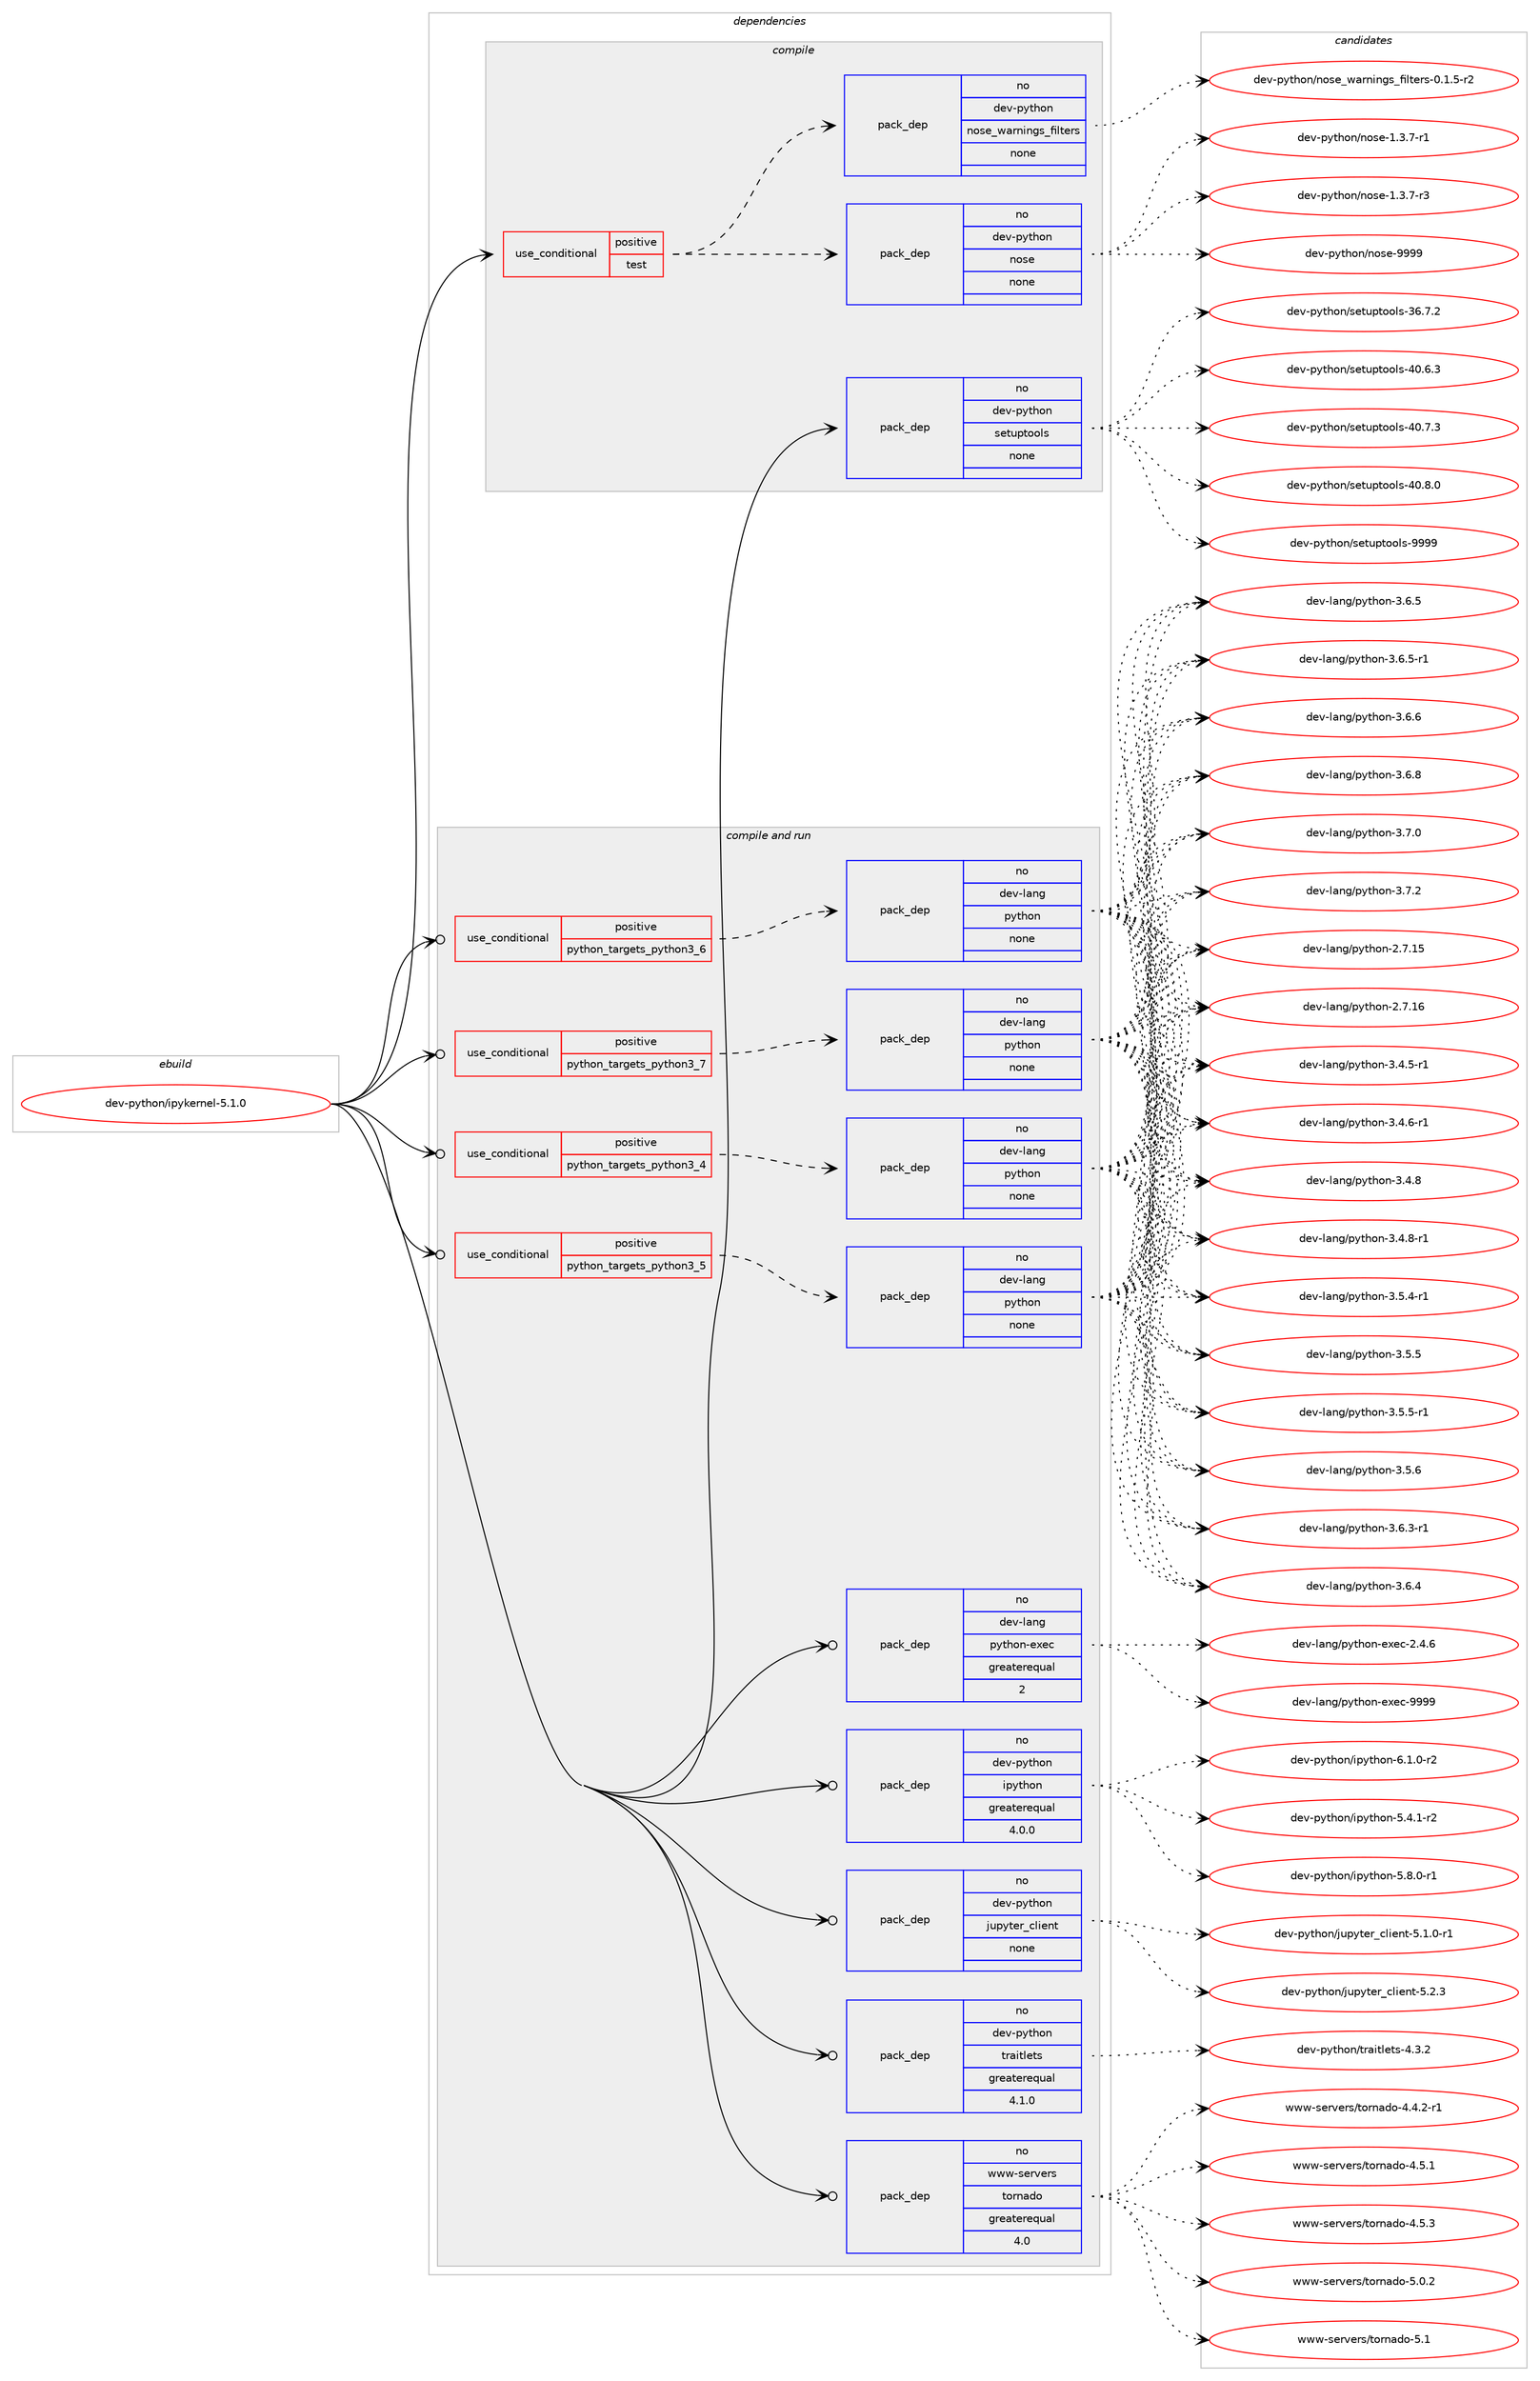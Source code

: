 digraph prolog {

# *************
# Graph options
# *************

newrank=true;
concentrate=true;
compound=true;
graph [rankdir=LR,fontname=Helvetica,fontsize=10,ranksep=1.5];#, ranksep=2.5, nodesep=0.2];
edge  [arrowhead=vee];
node  [fontname=Helvetica,fontsize=10];

# **********
# The ebuild
# **********

subgraph cluster_leftcol {
color=gray;
rank=same;
label=<<i>ebuild</i>>;
id [label="dev-python/ipykernel-5.1.0", color=red, width=4, href="../dev-python/ipykernel-5.1.0.svg"];
}

# ****************
# The dependencies
# ****************

subgraph cluster_midcol {
color=gray;
label=<<i>dependencies</i>>;
subgraph cluster_compile {
fillcolor="#eeeeee";
style=filled;
label=<<i>compile</i>>;
subgraph cond375912 {
dependency1414160 [label=<<TABLE BORDER="0" CELLBORDER="1" CELLSPACING="0" CELLPADDING="4"><TR><TD ROWSPAN="3" CELLPADDING="10">use_conditional</TD></TR><TR><TD>positive</TD></TR><TR><TD>test</TD></TR></TABLE>>, shape=none, color=red];
subgraph pack1014979 {
dependency1414161 [label=<<TABLE BORDER="0" CELLBORDER="1" CELLSPACING="0" CELLPADDING="4" WIDTH="220"><TR><TD ROWSPAN="6" CELLPADDING="30">pack_dep</TD></TR><TR><TD WIDTH="110">no</TD></TR><TR><TD>dev-python</TD></TR><TR><TD>nose</TD></TR><TR><TD>none</TD></TR><TR><TD></TD></TR></TABLE>>, shape=none, color=blue];
}
dependency1414160:e -> dependency1414161:w [weight=20,style="dashed",arrowhead="vee"];
subgraph pack1014980 {
dependency1414162 [label=<<TABLE BORDER="0" CELLBORDER="1" CELLSPACING="0" CELLPADDING="4" WIDTH="220"><TR><TD ROWSPAN="6" CELLPADDING="30">pack_dep</TD></TR><TR><TD WIDTH="110">no</TD></TR><TR><TD>dev-python</TD></TR><TR><TD>nose_warnings_filters</TD></TR><TR><TD>none</TD></TR><TR><TD></TD></TR></TABLE>>, shape=none, color=blue];
}
dependency1414160:e -> dependency1414162:w [weight=20,style="dashed",arrowhead="vee"];
}
id:e -> dependency1414160:w [weight=20,style="solid",arrowhead="vee"];
subgraph pack1014981 {
dependency1414163 [label=<<TABLE BORDER="0" CELLBORDER="1" CELLSPACING="0" CELLPADDING="4" WIDTH="220"><TR><TD ROWSPAN="6" CELLPADDING="30">pack_dep</TD></TR><TR><TD WIDTH="110">no</TD></TR><TR><TD>dev-python</TD></TR><TR><TD>setuptools</TD></TR><TR><TD>none</TD></TR><TR><TD></TD></TR></TABLE>>, shape=none, color=blue];
}
id:e -> dependency1414163:w [weight=20,style="solid",arrowhead="vee"];
}
subgraph cluster_compileandrun {
fillcolor="#eeeeee";
style=filled;
label=<<i>compile and run</i>>;
subgraph cond375913 {
dependency1414164 [label=<<TABLE BORDER="0" CELLBORDER="1" CELLSPACING="0" CELLPADDING="4"><TR><TD ROWSPAN="3" CELLPADDING="10">use_conditional</TD></TR><TR><TD>positive</TD></TR><TR><TD>python_targets_python3_4</TD></TR></TABLE>>, shape=none, color=red];
subgraph pack1014982 {
dependency1414165 [label=<<TABLE BORDER="0" CELLBORDER="1" CELLSPACING="0" CELLPADDING="4" WIDTH="220"><TR><TD ROWSPAN="6" CELLPADDING="30">pack_dep</TD></TR><TR><TD WIDTH="110">no</TD></TR><TR><TD>dev-lang</TD></TR><TR><TD>python</TD></TR><TR><TD>none</TD></TR><TR><TD></TD></TR></TABLE>>, shape=none, color=blue];
}
dependency1414164:e -> dependency1414165:w [weight=20,style="dashed",arrowhead="vee"];
}
id:e -> dependency1414164:w [weight=20,style="solid",arrowhead="odotvee"];
subgraph cond375914 {
dependency1414166 [label=<<TABLE BORDER="0" CELLBORDER="1" CELLSPACING="0" CELLPADDING="4"><TR><TD ROWSPAN="3" CELLPADDING="10">use_conditional</TD></TR><TR><TD>positive</TD></TR><TR><TD>python_targets_python3_5</TD></TR></TABLE>>, shape=none, color=red];
subgraph pack1014983 {
dependency1414167 [label=<<TABLE BORDER="0" CELLBORDER="1" CELLSPACING="0" CELLPADDING="4" WIDTH="220"><TR><TD ROWSPAN="6" CELLPADDING="30">pack_dep</TD></TR><TR><TD WIDTH="110">no</TD></TR><TR><TD>dev-lang</TD></TR><TR><TD>python</TD></TR><TR><TD>none</TD></TR><TR><TD></TD></TR></TABLE>>, shape=none, color=blue];
}
dependency1414166:e -> dependency1414167:w [weight=20,style="dashed",arrowhead="vee"];
}
id:e -> dependency1414166:w [weight=20,style="solid",arrowhead="odotvee"];
subgraph cond375915 {
dependency1414168 [label=<<TABLE BORDER="0" CELLBORDER="1" CELLSPACING="0" CELLPADDING="4"><TR><TD ROWSPAN="3" CELLPADDING="10">use_conditional</TD></TR><TR><TD>positive</TD></TR><TR><TD>python_targets_python3_6</TD></TR></TABLE>>, shape=none, color=red];
subgraph pack1014984 {
dependency1414169 [label=<<TABLE BORDER="0" CELLBORDER="1" CELLSPACING="0" CELLPADDING="4" WIDTH="220"><TR><TD ROWSPAN="6" CELLPADDING="30">pack_dep</TD></TR><TR><TD WIDTH="110">no</TD></TR><TR><TD>dev-lang</TD></TR><TR><TD>python</TD></TR><TR><TD>none</TD></TR><TR><TD></TD></TR></TABLE>>, shape=none, color=blue];
}
dependency1414168:e -> dependency1414169:w [weight=20,style="dashed",arrowhead="vee"];
}
id:e -> dependency1414168:w [weight=20,style="solid",arrowhead="odotvee"];
subgraph cond375916 {
dependency1414170 [label=<<TABLE BORDER="0" CELLBORDER="1" CELLSPACING="0" CELLPADDING="4"><TR><TD ROWSPAN="3" CELLPADDING="10">use_conditional</TD></TR><TR><TD>positive</TD></TR><TR><TD>python_targets_python3_7</TD></TR></TABLE>>, shape=none, color=red];
subgraph pack1014985 {
dependency1414171 [label=<<TABLE BORDER="0" CELLBORDER="1" CELLSPACING="0" CELLPADDING="4" WIDTH="220"><TR><TD ROWSPAN="6" CELLPADDING="30">pack_dep</TD></TR><TR><TD WIDTH="110">no</TD></TR><TR><TD>dev-lang</TD></TR><TR><TD>python</TD></TR><TR><TD>none</TD></TR><TR><TD></TD></TR></TABLE>>, shape=none, color=blue];
}
dependency1414170:e -> dependency1414171:w [weight=20,style="dashed",arrowhead="vee"];
}
id:e -> dependency1414170:w [weight=20,style="solid",arrowhead="odotvee"];
subgraph pack1014986 {
dependency1414172 [label=<<TABLE BORDER="0" CELLBORDER="1" CELLSPACING="0" CELLPADDING="4" WIDTH="220"><TR><TD ROWSPAN="6" CELLPADDING="30">pack_dep</TD></TR><TR><TD WIDTH="110">no</TD></TR><TR><TD>dev-lang</TD></TR><TR><TD>python-exec</TD></TR><TR><TD>greaterequal</TD></TR><TR><TD>2</TD></TR></TABLE>>, shape=none, color=blue];
}
id:e -> dependency1414172:w [weight=20,style="solid",arrowhead="odotvee"];
subgraph pack1014987 {
dependency1414173 [label=<<TABLE BORDER="0" CELLBORDER="1" CELLSPACING="0" CELLPADDING="4" WIDTH="220"><TR><TD ROWSPAN="6" CELLPADDING="30">pack_dep</TD></TR><TR><TD WIDTH="110">no</TD></TR><TR><TD>dev-python</TD></TR><TR><TD>ipython</TD></TR><TR><TD>greaterequal</TD></TR><TR><TD>4.0.0</TD></TR></TABLE>>, shape=none, color=blue];
}
id:e -> dependency1414173:w [weight=20,style="solid",arrowhead="odotvee"];
subgraph pack1014988 {
dependency1414174 [label=<<TABLE BORDER="0" CELLBORDER="1" CELLSPACING="0" CELLPADDING="4" WIDTH="220"><TR><TD ROWSPAN="6" CELLPADDING="30">pack_dep</TD></TR><TR><TD WIDTH="110">no</TD></TR><TR><TD>dev-python</TD></TR><TR><TD>jupyter_client</TD></TR><TR><TD>none</TD></TR><TR><TD></TD></TR></TABLE>>, shape=none, color=blue];
}
id:e -> dependency1414174:w [weight=20,style="solid",arrowhead="odotvee"];
subgraph pack1014989 {
dependency1414175 [label=<<TABLE BORDER="0" CELLBORDER="1" CELLSPACING="0" CELLPADDING="4" WIDTH="220"><TR><TD ROWSPAN="6" CELLPADDING="30">pack_dep</TD></TR><TR><TD WIDTH="110">no</TD></TR><TR><TD>dev-python</TD></TR><TR><TD>traitlets</TD></TR><TR><TD>greaterequal</TD></TR><TR><TD>4.1.0</TD></TR></TABLE>>, shape=none, color=blue];
}
id:e -> dependency1414175:w [weight=20,style="solid",arrowhead="odotvee"];
subgraph pack1014990 {
dependency1414176 [label=<<TABLE BORDER="0" CELLBORDER="1" CELLSPACING="0" CELLPADDING="4" WIDTH="220"><TR><TD ROWSPAN="6" CELLPADDING="30">pack_dep</TD></TR><TR><TD WIDTH="110">no</TD></TR><TR><TD>www-servers</TD></TR><TR><TD>tornado</TD></TR><TR><TD>greaterequal</TD></TR><TR><TD>4.0</TD></TR></TABLE>>, shape=none, color=blue];
}
id:e -> dependency1414176:w [weight=20,style="solid",arrowhead="odotvee"];
}
subgraph cluster_run {
fillcolor="#eeeeee";
style=filled;
label=<<i>run</i>>;
}
}

# **************
# The candidates
# **************

subgraph cluster_choices {
rank=same;
color=gray;
label=<<i>candidates</i>>;

subgraph choice1014979 {
color=black;
nodesep=1;
choice10010111845112121116104111110471101111151014549465146554511449 [label="dev-python/nose-1.3.7-r1", color=red, width=4,href="../dev-python/nose-1.3.7-r1.svg"];
choice10010111845112121116104111110471101111151014549465146554511451 [label="dev-python/nose-1.3.7-r3", color=red, width=4,href="../dev-python/nose-1.3.7-r3.svg"];
choice10010111845112121116104111110471101111151014557575757 [label="dev-python/nose-9999", color=red, width=4,href="../dev-python/nose-9999.svg"];
dependency1414161:e -> choice10010111845112121116104111110471101111151014549465146554511449:w [style=dotted,weight="100"];
dependency1414161:e -> choice10010111845112121116104111110471101111151014549465146554511451:w [style=dotted,weight="100"];
dependency1414161:e -> choice10010111845112121116104111110471101111151014557575757:w [style=dotted,weight="100"];
}
subgraph choice1014980 {
color=black;
nodesep=1;
choice10010111845112121116104111110471101111151019511997114110105110103115951021051081161011141154548464946534511450 [label="dev-python/nose_warnings_filters-0.1.5-r2", color=red, width=4,href="../dev-python/nose_warnings_filters-0.1.5-r2.svg"];
dependency1414162:e -> choice10010111845112121116104111110471101111151019511997114110105110103115951021051081161011141154548464946534511450:w [style=dotted,weight="100"];
}
subgraph choice1014981 {
color=black;
nodesep=1;
choice100101118451121211161041111104711510111611711211611111110811545515446554650 [label="dev-python/setuptools-36.7.2", color=red, width=4,href="../dev-python/setuptools-36.7.2.svg"];
choice100101118451121211161041111104711510111611711211611111110811545524846544651 [label="dev-python/setuptools-40.6.3", color=red, width=4,href="../dev-python/setuptools-40.6.3.svg"];
choice100101118451121211161041111104711510111611711211611111110811545524846554651 [label="dev-python/setuptools-40.7.3", color=red, width=4,href="../dev-python/setuptools-40.7.3.svg"];
choice100101118451121211161041111104711510111611711211611111110811545524846564648 [label="dev-python/setuptools-40.8.0", color=red, width=4,href="../dev-python/setuptools-40.8.0.svg"];
choice10010111845112121116104111110471151011161171121161111111081154557575757 [label="dev-python/setuptools-9999", color=red, width=4,href="../dev-python/setuptools-9999.svg"];
dependency1414163:e -> choice100101118451121211161041111104711510111611711211611111110811545515446554650:w [style=dotted,weight="100"];
dependency1414163:e -> choice100101118451121211161041111104711510111611711211611111110811545524846544651:w [style=dotted,weight="100"];
dependency1414163:e -> choice100101118451121211161041111104711510111611711211611111110811545524846554651:w [style=dotted,weight="100"];
dependency1414163:e -> choice100101118451121211161041111104711510111611711211611111110811545524846564648:w [style=dotted,weight="100"];
dependency1414163:e -> choice10010111845112121116104111110471151011161171121161111111081154557575757:w [style=dotted,weight="100"];
}
subgraph choice1014982 {
color=black;
nodesep=1;
choice10010111845108971101034711212111610411111045504655464953 [label="dev-lang/python-2.7.15", color=red, width=4,href="../dev-lang/python-2.7.15.svg"];
choice10010111845108971101034711212111610411111045504655464954 [label="dev-lang/python-2.7.16", color=red, width=4,href="../dev-lang/python-2.7.16.svg"];
choice1001011184510897110103471121211161041111104551465246534511449 [label="dev-lang/python-3.4.5-r1", color=red, width=4,href="../dev-lang/python-3.4.5-r1.svg"];
choice1001011184510897110103471121211161041111104551465246544511449 [label="dev-lang/python-3.4.6-r1", color=red, width=4,href="../dev-lang/python-3.4.6-r1.svg"];
choice100101118451089711010347112121116104111110455146524656 [label="dev-lang/python-3.4.8", color=red, width=4,href="../dev-lang/python-3.4.8.svg"];
choice1001011184510897110103471121211161041111104551465246564511449 [label="dev-lang/python-3.4.8-r1", color=red, width=4,href="../dev-lang/python-3.4.8-r1.svg"];
choice1001011184510897110103471121211161041111104551465346524511449 [label="dev-lang/python-3.5.4-r1", color=red, width=4,href="../dev-lang/python-3.5.4-r1.svg"];
choice100101118451089711010347112121116104111110455146534653 [label="dev-lang/python-3.5.5", color=red, width=4,href="../dev-lang/python-3.5.5.svg"];
choice1001011184510897110103471121211161041111104551465346534511449 [label="dev-lang/python-3.5.5-r1", color=red, width=4,href="../dev-lang/python-3.5.5-r1.svg"];
choice100101118451089711010347112121116104111110455146534654 [label="dev-lang/python-3.5.6", color=red, width=4,href="../dev-lang/python-3.5.6.svg"];
choice1001011184510897110103471121211161041111104551465446514511449 [label="dev-lang/python-3.6.3-r1", color=red, width=4,href="../dev-lang/python-3.6.3-r1.svg"];
choice100101118451089711010347112121116104111110455146544652 [label="dev-lang/python-3.6.4", color=red, width=4,href="../dev-lang/python-3.6.4.svg"];
choice100101118451089711010347112121116104111110455146544653 [label="dev-lang/python-3.6.5", color=red, width=4,href="../dev-lang/python-3.6.5.svg"];
choice1001011184510897110103471121211161041111104551465446534511449 [label="dev-lang/python-3.6.5-r1", color=red, width=4,href="../dev-lang/python-3.6.5-r1.svg"];
choice100101118451089711010347112121116104111110455146544654 [label="dev-lang/python-3.6.6", color=red, width=4,href="../dev-lang/python-3.6.6.svg"];
choice100101118451089711010347112121116104111110455146544656 [label="dev-lang/python-3.6.8", color=red, width=4,href="../dev-lang/python-3.6.8.svg"];
choice100101118451089711010347112121116104111110455146554648 [label="dev-lang/python-3.7.0", color=red, width=4,href="../dev-lang/python-3.7.0.svg"];
choice100101118451089711010347112121116104111110455146554650 [label="dev-lang/python-3.7.2", color=red, width=4,href="../dev-lang/python-3.7.2.svg"];
dependency1414165:e -> choice10010111845108971101034711212111610411111045504655464953:w [style=dotted,weight="100"];
dependency1414165:e -> choice10010111845108971101034711212111610411111045504655464954:w [style=dotted,weight="100"];
dependency1414165:e -> choice1001011184510897110103471121211161041111104551465246534511449:w [style=dotted,weight="100"];
dependency1414165:e -> choice1001011184510897110103471121211161041111104551465246544511449:w [style=dotted,weight="100"];
dependency1414165:e -> choice100101118451089711010347112121116104111110455146524656:w [style=dotted,weight="100"];
dependency1414165:e -> choice1001011184510897110103471121211161041111104551465246564511449:w [style=dotted,weight="100"];
dependency1414165:e -> choice1001011184510897110103471121211161041111104551465346524511449:w [style=dotted,weight="100"];
dependency1414165:e -> choice100101118451089711010347112121116104111110455146534653:w [style=dotted,weight="100"];
dependency1414165:e -> choice1001011184510897110103471121211161041111104551465346534511449:w [style=dotted,weight="100"];
dependency1414165:e -> choice100101118451089711010347112121116104111110455146534654:w [style=dotted,weight="100"];
dependency1414165:e -> choice1001011184510897110103471121211161041111104551465446514511449:w [style=dotted,weight="100"];
dependency1414165:e -> choice100101118451089711010347112121116104111110455146544652:w [style=dotted,weight="100"];
dependency1414165:e -> choice100101118451089711010347112121116104111110455146544653:w [style=dotted,weight="100"];
dependency1414165:e -> choice1001011184510897110103471121211161041111104551465446534511449:w [style=dotted,weight="100"];
dependency1414165:e -> choice100101118451089711010347112121116104111110455146544654:w [style=dotted,weight="100"];
dependency1414165:e -> choice100101118451089711010347112121116104111110455146544656:w [style=dotted,weight="100"];
dependency1414165:e -> choice100101118451089711010347112121116104111110455146554648:w [style=dotted,weight="100"];
dependency1414165:e -> choice100101118451089711010347112121116104111110455146554650:w [style=dotted,weight="100"];
}
subgraph choice1014983 {
color=black;
nodesep=1;
choice10010111845108971101034711212111610411111045504655464953 [label="dev-lang/python-2.7.15", color=red, width=4,href="../dev-lang/python-2.7.15.svg"];
choice10010111845108971101034711212111610411111045504655464954 [label="dev-lang/python-2.7.16", color=red, width=4,href="../dev-lang/python-2.7.16.svg"];
choice1001011184510897110103471121211161041111104551465246534511449 [label="dev-lang/python-3.4.5-r1", color=red, width=4,href="../dev-lang/python-3.4.5-r1.svg"];
choice1001011184510897110103471121211161041111104551465246544511449 [label="dev-lang/python-3.4.6-r1", color=red, width=4,href="../dev-lang/python-3.4.6-r1.svg"];
choice100101118451089711010347112121116104111110455146524656 [label="dev-lang/python-3.4.8", color=red, width=4,href="../dev-lang/python-3.4.8.svg"];
choice1001011184510897110103471121211161041111104551465246564511449 [label="dev-lang/python-3.4.8-r1", color=red, width=4,href="../dev-lang/python-3.4.8-r1.svg"];
choice1001011184510897110103471121211161041111104551465346524511449 [label="dev-lang/python-3.5.4-r1", color=red, width=4,href="../dev-lang/python-3.5.4-r1.svg"];
choice100101118451089711010347112121116104111110455146534653 [label="dev-lang/python-3.5.5", color=red, width=4,href="../dev-lang/python-3.5.5.svg"];
choice1001011184510897110103471121211161041111104551465346534511449 [label="dev-lang/python-3.5.5-r1", color=red, width=4,href="../dev-lang/python-3.5.5-r1.svg"];
choice100101118451089711010347112121116104111110455146534654 [label="dev-lang/python-3.5.6", color=red, width=4,href="../dev-lang/python-3.5.6.svg"];
choice1001011184510897110103471121211161041111104551465446514511449 [label="dev-lang/python-3.6.3-r1", color=red, width=4,href="../dev-lang/python-3.6.3-r1.svg"];
choice100101118451089711010347112121116104111110455146544652 [label="dev-lang/python-3.6.4", color=red, width=4,href="../dev-lang/python-3.6.4.svg"];
choice100101118451089711010347112121116104111110455146544653 [label="dev-lang/python-3.6.5", color=red, width=4,href="../dev-lang/python-3.6.5.svg"];
choice1001011184510897110103471121211161041111104551465446534511449 [label="dev-lang/python-3.6.5-r1", color=red, width=4,href="../dev-lang/python-3.6.5-r1.svg"];
choice100101118451089711010347112121116104111110455146544654 [label="dev-lang/python-3.6.6", color=red, width=4,href="../dev-lang/python-3.6.6.svg"];
choice100101118451089711010347112121116104111110455146544656 [label="dev-lang/python-3.6.8", color=red, width=4,href="../dev-lang/python-3.6.8.svg"];
choice100101118451089711010347112121116104111110455146554648 [label="dev-lang/python-3.7.0", color=red, width=4,href="../dev-lang/python-3.7.0.svg"];
choice100101118451089711010347112121116104111110455146554650 [label="dev-lang/python-3.7.2", color=red, width=4,href="../dev-lang/python-3.7.2.svg"];
dependency1414167:e -> choice10010111845108971101034711212111610411111045504655464953:w [style=dotted,weight="100"];
dependency1414167:e -> choice10010111845108971101034711212111610411111045504655464954:w [style=dotted,weight="100"];
dependency1414167:e -> choice1001011184510897110103471121211161041111104551465246534511449:w [style=dotted,weight="100"];
dependency1414167:e -> choice1001011184510897110103471121211161041111104551465246544511449:w [style=dotted,weight="100"];
dependency1414167:e -> choice100101118451089711010347112121116104111110455146524656:w [style=dotted,weight="100"];
dependency1414167:e -> choice1001011184510897110103471121211161041111104551465246564511449:w [style=dotted,weight="100"];
dependency1414167:e -> choice1001011184510897110103471121211161041111104551465346524511449:w [style=dotted,weight="100"];
dependency1414167:e -> choice100101118451089711010347112121116104111110455146534653:w [style=dotted,weight="100"];
dependency1414167:e -> choice1001011184510897110103471121211161041111104551465346534511449:w [style=dotted,weight="100"];
dependency1414167:e -> choice100101118451089711010347112121116104111110455146534654:w [style=dotted,weight="100"];
dependency1414167:e -> choice1001011184510897110103471121211161041111104551465446514511449:w [style=dotted,weight="100"];
dependency1414167:e -> choice100101118451089711010347112121116104111110455146544652:w [style=dotted,weight="100"];
dependency1414167:e -> choice100101118451089711010347112121116104111110455146544653:w [style=dotted,weight="100"];
dependency1414167:e -> choice1001011184510897110103471121211161041111104551465446534511449:w [style=dotted,weight="100"];
dependency1414167:e -> choice100101118451089711010347112121116104111110455146544654:w [style=dotted,weight="100"];
dependency1414167:e -> choice100101118451089711010347112121116104111110455146544656:w [style=dotted,weight="100"];
dependency1414167:e -> choice100101118451089711010347112121116104111110455146554648:w [style=dotted,weight="100"];
dependency1414167:e -> choice100101118451089711010347112121116104111110455146554650:w [style=dotted,weight="100"];
}
subgraph choice1014984 {
color=black;
nodesep=1;
choice10010111845108971101034711212111610411111045504655464953 [label="dev-lang/python-2.7.15", color=red, width=4,href="../dev-lang/python-2.7.15.svg"];
choice10010111845108971101034711212111610411111045504655464954 [label="dev-lang/python-2.7.16", color=red, width=4,href="../dev-lang/python-2.7.16.svg"];
choice1001011184510897110103471121211161041111104551465246534511449 [label="dev-lang/python-3.4.5-r1", color=red, width=4,href="../dev-lang/python-3.4.5-r1.svg"];
choice1001011184510897110103471121211161041111104551465246544511449 [label="dev-lang/python-3.4.6-r1", color=red, width=4,href="../dev-lang/python-3.4.6-r1.svg"];
choice100101118451089711010347112121116104111110455146524656 [label="dev-lang/python-3.4.8", color=red, width=4,href="../dev-lang/python-3.4.8.svg"];
choice1001011184510897110103471121211161041111104551465246564511449 [label="dev-lang/python-3.4.8-r1", color=red, width=4,href="../dev-lang/python-3.4.8-r1.svg"];
choice1001011184510897110103471121211161041111104551465346524511449 [label="dev-lang/python-3.5.4-r1", color=red, width=4,href="../dev-lang/python-3.5.4-r1.svg"];
choice100101118451089711010347112121116104111110455146534653 [label="dev-lang/python-3.5.5", color=red, width=4,href="../dev-lang/python-3.5.5.svg"];
choice1001011184510897110103471121211161041111104551465346534511449 [label="dev-lang/python-3.5.5-r1", color=red, width=4,href="../dev-lang/python-3.5.5-r1.svg"];
choice100101118451089711010347112121116104111110455146534654 [label="dev-lang/python-3.5.6", color=red, width=4,href="../dev-lang/python-3.5.6.svg"];
choice1001011184510897110103471121211161041111104551465446514511449 [label="dev-lang/python-3.6.3-r1", color=red, width=4,href="../dev-lang/python-3.6.3-r1.svg"];
choice100101118451089711010347112121116104111110455146544652 [label="dev-lang/python-3.6.4", color=red, width=4,href="../dev-lang/python-3.6.4.svg"];
choice100101118451089711010347112121116104111110455146544653 [label="dev-lang/python-3.6.5", color=red, width=4,href="../dev-lang/python-3.6.5.svg"];
choice1001011184510897110103471121211161041111104551465446534511449 [label="dev-lang/python-3.6.5-r1", color=red, width=4,href="../dev-lang/python-3.6.5-r1.svg"];
choice100101118451089711010347112121116104111110455146544654 [label="dev-lang/python-3.6.6", color=red, width=4,href="../dev-lang/python-3.6.6.svg"];
choice100101118451089711010347112121116104111110455146544656 [label="dev-lang/python-3.6.8", color=red, width=4,href="../dev-lang/python-3.6.8.svg"];
choice100101118451089711010347112121116104111110455146554648 [label="dev-lang/python-3.7.0", color=red, width=4,href="../dev-lang/python-3.7.0.svg"];
choice100101118451089711010347112121116104111110455146554650 [label="dev-lang/python-3.7.2", color=red, width=4,href="../dev-lang/python-3.7.2.svg"];
dependency1414169:e -> choice10010111845108971101034711212111610411111045504655464953:w [style=dotted,weight="100"];
dependency1414169:e -> choice10010111845108971101034711212111610411111045504655464954:w [style=dotted,weight="100"];
dependency1414169:e -> choice1001011184510897110103471121211161041111104551465246534511449:w [style=dotted,weight="100"];
dependency1414169:e -> choice1001011184510897110103471121211161041111104551465246544511449:w [style=dotted,weight="100"];
dependency1414169:e -> choice100101118451089711010347112121116104111110455146524656:w [style=dotted,weight="100"];
dependency1414169:e -> choice1001011184510897110103471121211161041111104551465246564511449:w [style=dotted,weight="100"];
dependency1414169:e -> choice1001011184510897110103471121211161041111104551465346524511449:w [style=dotted,weight="100"];
dependency1414169:e -> choice100101118451089711010347112121116104111110455146534653:w [style=dotted,weight="100"];
dependency1414169:e -> choice1001011184510897110103471121211161041111104551465346534511449:w [style=dotted,weight="100"];
dependency1414169:e -> choice100101118451089711010347112121116104111110455146534654:w [style=dotted,weight="100"];
dependency1414169:e -> choice1001011184510897110103471121211161041111104551465446514511449:w [style=dotted,weight="100"];
dependency1414169:e -> choice100101118451089711010347112121116104111110455146544652:w [style=dotted,weight="100"];
dependency1414169:e -> choice100101118451089711010347112121116104111110455146544653:w [style=dotted,weight="100"];
dependency1414169:e -> choice1001011184510897110103471121211161041111104551465446534511449:w [style=dotted,weight="100"];
dependency1414169:e -> choice100101118451089711010347112121116104111110455146544654:w [style=dotted,weight="100"];
dependency1414169:e -> choice100101118451089711010347112121116104111110455146544656:w [style=dotted,weight="100"];
dependency1414169:e -> choice100101118451089711010347112121116104111110455146554648:w [style=dotted,weight="100"];
dependency1414169:e -> choice100101118451089711010347112121116104111110455146554650:w [style=dotted,weight="100"];
}
subgraph choice1014985 {
color=black;
nodesep=1;
choice10010111845108971101034711212111610411111045504655464953 [label="dev-lang/python-2.7.15", color=red, width=4,href="../dev-lang/python-2.7.15.svg"];
choice10010111845108971101034711212111610411111045504655464954 [label="dev-lang/python-2.7.16", color=red, width=4,href="../dev-lang/python-2.7.16.svg"];
choice1001011184510897110103471121211161041111104551465246534511449 [label="dev-lang/python-3.4.5-r1", color=red, width=4,href="../dev-lang/python-3.4.5-r1.svg"];
choice1001011184510897110103471121211161041111104551465246544511449 [label="dev-lang/python-3.4.6-r1", color=red, width=4,href="../dev-lang/python-3.4.6-r1.svg"];
choice100101118451089711010347112121116104111110455146524656 [label="dev-lang/python-3.4.8", color=red, width=4,href="../dev-lang/python-3.4.8.svg"];
choice1001011184510897110103471121211161041111104551465246564511449 [label="dev-lang/python-3.4.8-r1", color=red, width=4,href="../dev-lang/python-3.4.8-r1.svg"];
choice1001011184510897110103471121211161041111104551465346524511449 [label="dev-lang/python-3.5.4-r1", color=red, width=4,href="../dev-lang/python-3.5.4-r1.svg"];
choice100101118451089711010347112121116104111110455146534653 [label="dev-lang/python-3.5.5", color=red, width=4,href="../dev-lang/python-3.5.5.svg"];
choice1001011184510897110103471121211161041111104551465346534511449 [label="dev-lang/python-3.5.5-r1", color=red, width=4,href="../dev-lang/python-3.5.5-r1.svg"];
choice100101118451089711010347112121116104111110455146534654 [label="dev-lang/python-3.5.6", color=red, width=4,href="../dev-lang/python-3.5.6.svg"];
choice1001011184510897110103471121211161041111104551465446514511449 [label="dev-lang/python-3.6.3-r1", color=red, width=4,href="../dev-lang/python-3.6.3-r1.svg"];
choice100101118451089711010347112121116104111110455146544652 [label="dev-lang/python-3.6.4", color=red, width=4,href="../dev-lang/python-3.6.4.svg"];
choice100101118451089711010347112121116104111110455146544653 [label="dev-lang/python-3.6.5", color=red, width=4,href="../dev-lang/python-3.6.5.svg"];
choice1001011184510897110103471121211161041111104551465446534511449 [label="dev-lang/python-3.6.5-r1", color=red, width=4,href="../dev-lang/python-3.6.5-r1.svg"];
choice100101118451089711010347112121116104111110455146544654 [label="dev-lang/python-3.6.6", color=red, width=4,href="../dev-lang/python-3.6.6.svg"];
choice100101118451089711010347112121116104111110455146544656 [label="dev-lang/python-3.6.8", color=red, width=4,href="../dev-lang/python-3.6.8.svg"];
choice100101118451089711010347112121116104111110455146554648 [label="dev-lang/python-3.7.0", color=red, width=4,href="../dev-lang/python-3.7.0.svg"];
choice100101118451089711010347112121116104111110455146554650 [label="dev-lang/python-3.7.2", color=red, width=4,href="../dev-lang/python-3.7.2.svg"];
dependency1414171:e -> choice10010111845108971101034711212111610411111045504655464953:w [style=dotted,weight="100"];
dependency1414171:e -> choice10010111845108971101034711212111610411111045504655464954:w [style=dotted,weight="100"];
dependency1414171:e -> choice1001011184510897110103471121211161041111104551465246534511449:w [style=dotted,weight="100"];
dependency1414171:e -> choice1001011184510897110103471121211161041111104551465246544511449:w [style=dotted,weight="100"];
dependency1414171:e -> choice100101118451089711010347112121116104111110455146524656:w [style=dotted,weight="100"];
dependency1414171:e -> choice1001011184510897110103471121211161041111104551465246564511449:w [style=dotted,weight="100"];
dependency1414171:e -> choice1001011184510897110103471121211161041111104551465346524511449:w [style=dotted,weight="100"];
dependency1414171:e -> choice100101118451089711010347112121116104111110455146534653:w [style=dotted,weight="100"];
dependency1414171:e -> choice1001011184510897110103471121211161041111104551465346534511449:w [style=dotted,weight="100"];
dependency1414171:e -> choice100101118451089711010347112121116104111110455146534654:w [style=dotted,weight="100"];
dependency1414171:e -> choice1001011184510897110103471121211161041111104551465446514511449:w [style=dotted,weight="100"];
dependency1414171:e -> choice100101118451089711010347112121116104111110455146544652:w [style=dotted,weight="100"];
dependency1414171:e -> choice100101118451089711010347112121116104111110455146544653:w [style=dotted,weight="100"];
dependency1414171:e -> choice1001011184510897110103471121211161041111104551465446534511449:w [style=dotted,weight="100"];
dependency1414171:e -> choice100101118451089711010347112121116104111110455146544654:w [style=dotted,weight="100"];
dependency1414171:e -> choice100101118451089711010347112121116104111110455146544656:w [style=dotted,weight="100"];
dependency1414171:e -> choice100101118451089711010347112121116104111110455146554648:w [style=dotted,weight="100"];
dependency1414171:e -> choice100101118451089711010347112121116104111110455146554650:w [style=dotted,weight="100"];
}
subgraph choice1014986 {
color=black;
nodesep=1;
choice1001011184510897110103471121211161041111104510112010199455046524654 [label="dev-lang/python-exec-2.4.6", color=red, width=4,href="../dev-lang/python-exec-2.4.6.svg"];
choice10010111845108971101034711212111610411111045101120101994557575757 [label="dev-lang/python-exec-9999", color=red, width=4,href="../dev-lang/python-exec-9999.svg"];
dependency1414172:e -> choice1001011184510897110103471121211161041111104510112010199455046524654:w [style=dotted,weight="100"];
dependency1414172:e -> choice10010111845108971101034711212111610411111045101120101994557575757:w [style=dotted,weight="100"];
}
subgraph choice1014987 {
color=black;
nodesep=1;
choice10010111845112121116104111110471051121211161041111104553465246494511450 [label="dev-python/ipython-5.4.1-r2", color=red, width=4,href="../dev-python/ipython-5.4.1-r2.svg"];
choice10010111845112121116104111110471051121211161041111104553465646484511449 [label="dev-python/ipython-5.8.0-r1", color=red, width=4,href="../dev-python/ipython-5.8.0-r1.svg"];
choice10010111845112121116104111110471051121211161041111104554464946484511450 [label="dev-python/ipython-6.1.0-r2", color=red, width=4,href="../dev-python/ipython-6.1.0-r2.svg"];
dependency1414173:e -> choice10010111845112121116104111110471051121211161041111104553465246494511450:w [style=dotted,weight="100"];
dependency1414173:e -> choice10010111845112121116104111110471051121211161041111104553465646484511449:w [style=dotted,weight="100"];
dependency1414173:e -> choice10010111845112121116104111110471051121211161041111104554464946484511450:w [style=dotted,weight="100"];
}
subgraph choice1014988 {
color=black;
nodesep=1;
choice100101118451121211161041111104710611711212111610111495991081051011101164553464946484511449 [label="dev-python/jupyter_client-5.1.0-r1", color=red, width=4,href="../dev-python/jupyter_client-5.1.0-r1.svg"];
choice10010111845112121116104111110471061171121211161011149599108105101110116455346504651 [label="dev-python/jupyter_client-5.2.3", color=red, width=4,href="../dev-python/jupyter_client-5.2.3.svg"];
dependency1414174:e -> choice100101118451121211161041111104710611711212111610111495991081051011101164553464946484511449:w [style=dotted,weight="100"];
dependency1414174:e -> choice10010111845112121116104111110471061171121211161011149599108105101110116455346504651:w [style=dotted,weight="100"];
}
subgraph choice1014989 {
color=black;
nodesep=1;
choice100101118451121211161041111104711611497105116108101116115455246514650 [label="dev-python/traitlets-4.3.2", color=red, width=4,href="../dev-python/traitlets-4.3.2.svg"];
dependency1414175:e -> choice100101118451121211161041111104711611497105116108101116115455246514650:w [style=dotted,weight="100"];
}
subgraph choice1014990 {
color=black;
nodesep=1;
choice1191191194511510111411810111411547116111114110971001114552465246504511449 [label="www-servers/tornado-4.4.2-r1", color=red, width=4,href="../www-servers/tornado-4.4.2-r1.svg"];
choice119119119451151011141181011141154711611111411097100111455246534649 [label="www-servers/tornado-4.5.1", color=red, width=4,href="../www-servers/tornado-4.5.1.svg"];
choice119119119451151011141181011141154711611111411097100111455246534651 [label="www-servers/tornado-4.5.3", color=red, width=4,href="../www-servers/tornado-4.5.3.svg"];
choice119119119451151011141181011141154711611111411097100111455346484650 [label="www-servers/tornado-5.0.2", color=red, width=4,href="../www-servers/tornado-5.0.2.svg"];
choice11911911945115101114118101114115471161111141109710011145534649 [label="www-servers/tornado-5.1", color=red, width=4,href="../www-servers/tornado-5.1.svg"];
dependency1414176:e -> choice1191191194511510111411810111411547116111114110971001114552465246504511449:w [style=dotted,weight="100"];
dependency1414176:e -> choice119119119451151011141181011141154711611111411097100111455246534649:w [style=dotted,weight="100"];
dependency1414176:e -> choice119119119451151011141181011141154711611111411097100111455246534651:w [style=dotted,weight="100"];
dependency1414176:e -> choice119119119451151011141181011141154711611111411097100111455346484650:w [style=dotted,weight="100"];
dependency1414176:e -> choice11911911945115101114118101114115471161111141109710011145534649:w [style=dotted,weight="100"];
}
}

}
